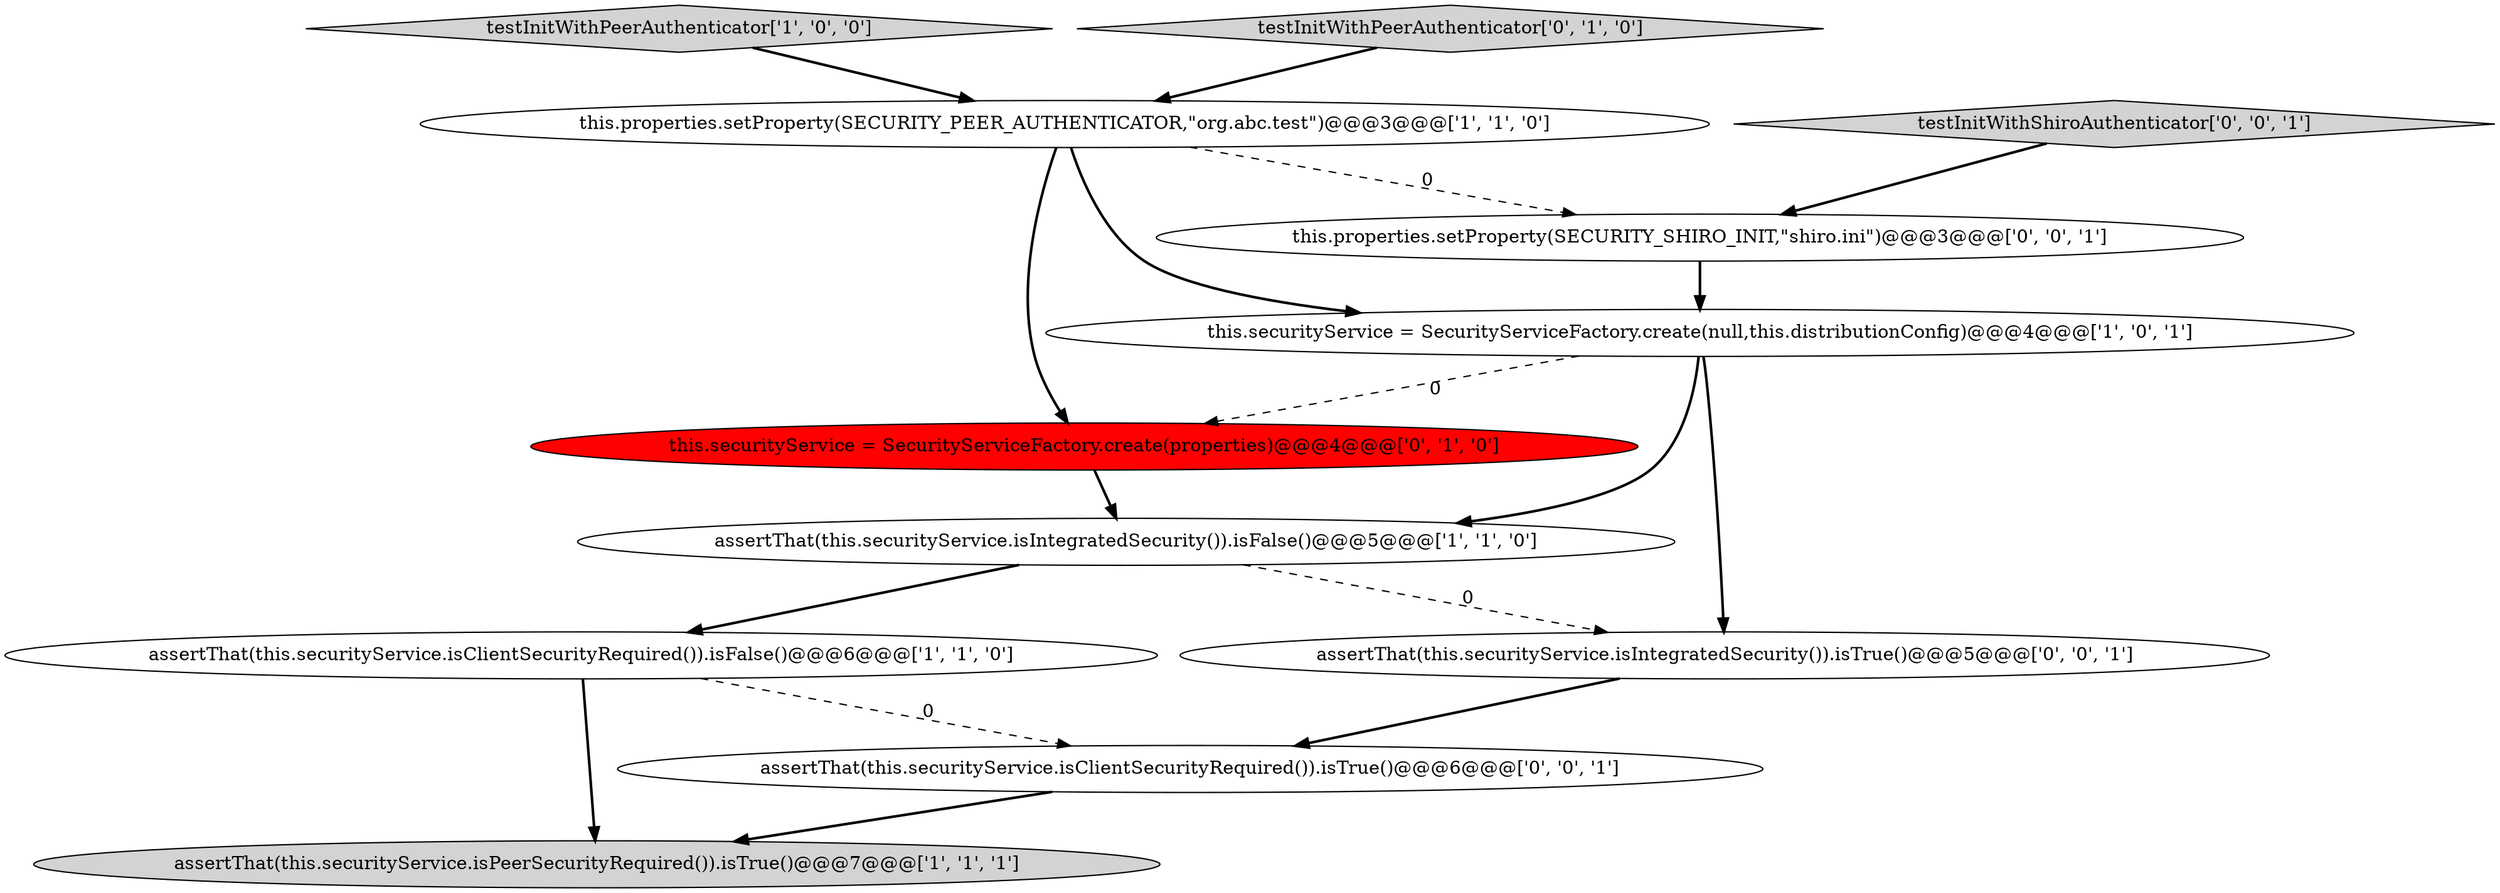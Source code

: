 digraph {
10 [style = filled, label = "this.properties.setProperty(SECURITY_SHIRO_INIT,\"shiro.ini\")@@@3@@@['0', '0', '1']", fillcolor = white, shape = ellipse image = "AAA0AAABBB3BBB"];
3 [style = filled, label = "this.properties.setProperty(SECURITY_PEER_AUTHENTICATOR,\"org.abc.test\")@@@3@@@['1', '1', '0']", fillcolor = white, shape = ellipse image = "AAA0AAABBB1BBB"];
9 [style = filled, label = "assertThat(this.securityService.isIntegratedSecurity()).isTrue()@@@5@@@['0', '0', '1']", fillcolor = white, shape = ellipse image = "AAA0AAABBB3BBB"];
11 [style = filled, label = "assertThat(this.securityService.isClientSecurityRequired()).isTrue()@@@6@@@['0', '0', '1']", fillcolor = white, shape = ellipse image = "AAA0AAABBB3BBB"];
7 [style = filled, label = "this.securityService = SecurityServiceFactory.create(properties)@@@4@@@['0', '1', '0']", fillcolor = red, shape = ellipse image = "AAA1AAABBB2BBB"];
1 [style = filled, label = "assertThat(this.securityService.isClientSecurityRequired()).isFalse()@@@6@@@['1', '1', '0']", fillcolor = white, shape = ellipse image = "AAA0AAABBB1BBB"];
0 [style = filled, label = "testInitWithPeerAuthenticator['1', '0', '0']", fillcolor = lightgray, shape = diamond image = "AAA0AAABBB1BBB"];
4 [style = filled, label = "assertThat(this.securityService.isIntegratedSecurity()).isFalse()@@@5@@@['1', '1', '0']", fillcolor = white, shape = ellipse image = "AAA0AAABBB1BBB"];
2 [style = filled, label = "assertThat(this.securityService.isPeerSecurityRequired()).isTrue()@@@7@@@['1', '1', '1']", fillcolor = lightgray, shape = ellipse image = "AAA0AAABBB1BBB"];
6 [style = filled, label = "testInitWithPeerAuthenticator['0', '1', '0']", fillcolor = lightgray, shape = diamond image = "AAA0AAABBB2BBB"];
8 [style = filled, label = "testInitWithShiroAuthenticator['0', '0', '1']", fillcolor = lightgray, shape = diamond image = "AAA0AAABBB3BBB"];
5 [style = filled, label = "this.securityService = SecurityServiceFactory.create(null,this.distributionConfig)@@@4@@@['1', '0', '1']", fillcolor = white, shape = ellipse image = "AAA0AAABBB1BBB"];
0->3 [style = bold, label=""];
6->3 [style = bold, label=""];
8->10 [style = bold, label=""];
4->9 [style = dashed, label="0"];
1->2 [style = bold, label=""];
4->1 [style = bold, label=""];
3->5 [style = bold, label=""];
3->10 [style = dashed, label="0"];
7->4 [style = bold, label=""];
10->5 [style = bold, label=""];
9->11 [style = bold, label=""];
5->9 [style = bold, label=""];
3->7 [style = bold, label=""];
5->7 [style = dashed, label="0"];
1->11 [style = dashed, label="0"];
11->2 [style = bold, label=""];
5->4 [style = bold, label=""];
}
